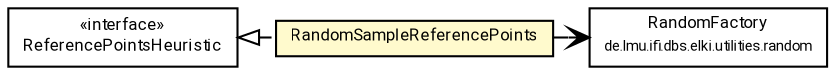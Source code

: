 #!/usr/local/bin/dot
#
# Class diagram 
# Generated by UMLGraph version R5_7_2-60-g0e99a6 (http://www.spinellis.gr/umlgraph/)
#

digraph G {
	graph [fontnames="svg"]
	edge [fontname="Roboto",fontsize=7,labelfontname="Roboto",labelfontsize=7,color="black"];
	node [fontname="Roboto",fontcolor="black",fontsize=8,shape=plaintext,margin=0,width=0,height=0];
	nodesep=0.15;
	ranksep=0.25;
	rankdir=LR;
	// de.lmu.ifi.dbs.elki.utilities.referencepoints.ReferencePointsHeuristic
	c8690544 [label=<<table title="de.lmu.ifi.dbs.elki.utilities.referencepoints.ReferencePointsHeuristic" border="0" cellborder="1" cellspacing="0" cellpadding="2" href="ReferencePointsHeuristic.html" target="_parent">
		<tr><td><table border="0" cellspacing="0" cellpadding="1">
		<tr><td align="center" balign="center"> &#171;interface&#187; </td></tr>
		<tr><td align="center" balign="center"> <font face="Roboto">ReferencePointsHeuristic</font> </td></tr>
		</table></td></tr>
		</table>>, URL="ReferencePointsHeuristic.html"];
	// de.lmu.ifi.dbs.elki.utilities.referencepoints.RandomSampleReferencePoints
	c8690554 [label=<<table title="de.lmu.ifi.dbs.elki.utilities.referencepoints.RandomSampleReferencePoints" border="0" cellborder="1" cellspacing="0" cellpadding="2" bgcolor="lemonChiffon" href="RandomSampleReferencePoints.html" target="_parent">
		<tr><td><table border="0" cellspacing="0" cellpadding="1">
		<tr><td align="center" balign="center"> <font face="Roboto">RandomSampleReferencePoints</font> </td></tr>
		</table></td></tr>
		</table>>, URL="RandomSampleReferencePoints.html"];
	// de.lmu.ifi.dbs.elki.utilities.random.RandomFactory
	c8691494 [label=<<table title="de.lmu.ifi.dbs.elki.utilities.random.RandomFactory" border="0" cellborder="1" cellspacing="0" cellpadding="2" href="../random/RandomFactory.html" target="_parent">
		<tr><td><table border="0" cellspacing="0" cellpadding="1">
		<tr><td align="center" balign="center"> <font face="Roboto">RandomFactory</font> </td></tr>
		<tr><td align="center" balign="center"> <font face="Roboto" point-size="7.0">de.lmu.ifi.dbs.elki.utilities.random</font> </td></tr>
		</table></td></tr>
		</table>>, URL="../random/RandomFactory.html"];
	// de.lmu.ifi.dbs.elki.utilities.referencepoints.RandomSampleReferencePoints implements de.lmu.ifi.dbs.elki.utilities.referencepoints.ReferencePointsHeuristic
	c8690544 -> c8690554 [arrowtail=empty,style=dashed,dir=back,weight=9];
	// de.lmu.ifi.dbs.elki.utilities.referencepoints.RandomSampleReferencePoints navassoc de.lmu.ifi.dbs.elki.utilities.random.RandomFactory
	c8690554 -> c8691494 [arrowhead=open,weight=1];
}


